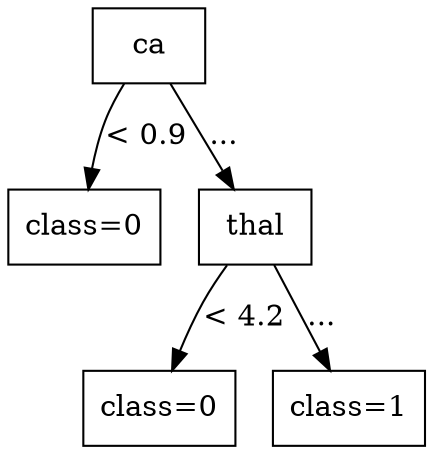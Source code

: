 digraph G {
node [shape=box];

0 [label="ca"];

1 [label="class=0"];
2 [label="thal"];

0 -> 1 [label="< 0.9"];
0 -> 2 [label="..."];

3 [label="class=0"];
4 [label="class=1"];

2 -> 3 [label="< 4.2"];
2 -> 4 [label="..."];

}